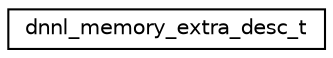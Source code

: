 digraph "Graphical Class Hierarchy"
{
 // LATEX_PDF_SIZE
  edge [fontname="Helvetica",fontsize="10",labelfontname="Helvetica",labelfontsize="10"];
  node [fontname="Helvetica",fontsize="10",shape=record];
  rankdir="LR";
  Node0 [label="dnnl_memory_extra_desc_t",height=0.2,width=0.4,color="black", fillcolor="white", style="filled",URL="$structdnnl__memory__extra__desc__t.html",tooltip="Description of extra information stored in memory."];
}
